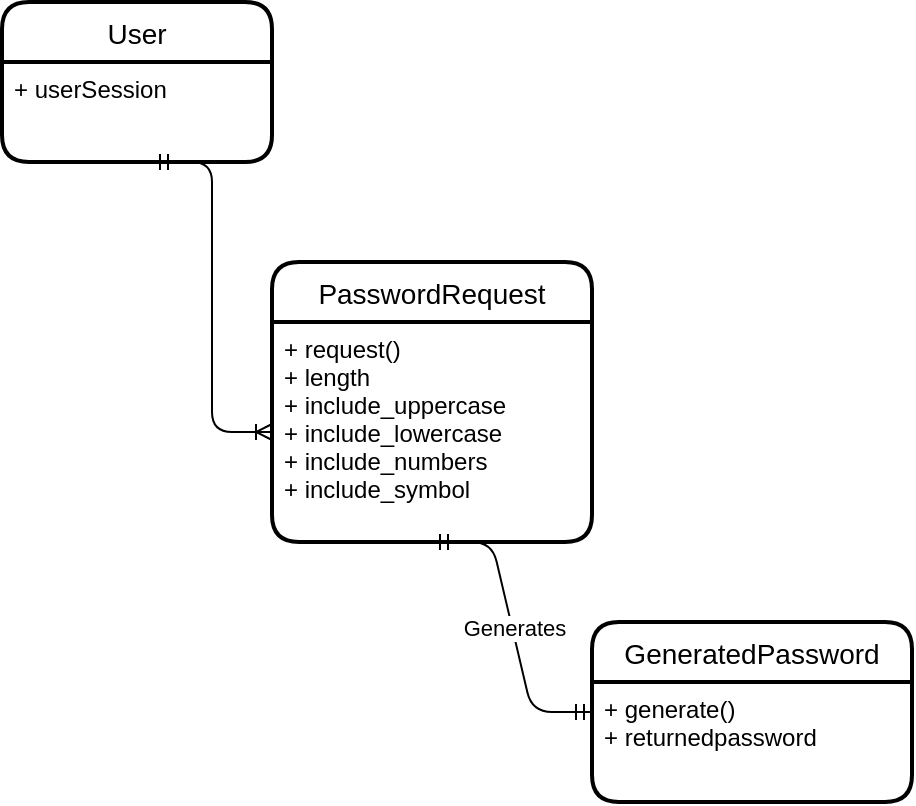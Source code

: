<mxfile>
    <diagram id="v8_8LzQ0bnoZiHMLy8JL" name="Page-1">
        <mxGraphModel dx="497" dy="497" grid="0" gridSize="10" guides="1" tooltips="1" connect="1" arrows="1" fold="1" page="1" pageScale="1" pageWidth="850" pageHeight="1100" math="0" shadow="0">
            <root>
                <mxCell id="0"/>
                <mxCell id="1" parent="0"/>
                <mxCell id="6" value="PasswordRequest" style="swimlane;childLayout=stackLayout;horizontal=1;startSize=30;horizontalStack=0;rounded=1;fontSize=14;fontStyle=0;strokeWidth=2;resizeParent=0;resizeLast=1;shadow=0;dashed=0;align=center;" parent="1" vertex="1">
                    <mxGeometry x="347" y="245" width="160" height="140" as="geometry"/>
                </mxCell>
                <mxCell id="7" value="+ request()&#10;+ length&#10;+ include_uppercase&#10;+ include_lowercase&#10;+ include_numbers&#10;+ include_symbol" style="align=left;strokeColor=none;fillColor=none;spacingLeft=4;fontSize=12;verticalAlign=top;resizable=0;rotatable=0;part=1;fontStyle=0" parent="6" vertex="1">
                    <mxGeometry y="30" width="160" height="110" as="geometry"/>
                </mxCell>
                <mxCell id="10" value="GeneratedPassword" style="swimlane;childLayout=stackLayout;horizontal=1;startSize=30;horizontalStack=0;rounded=1;fontSize=14;fontStyle=0;strokeWidth=2;resizeParent=0;resizeLast=1;shadow=0;dashed=0;align=center;" parent="1" vertex="1">
                    <mxGeometry x="507" y="425" width="160" height="90" as="geometry"/>
                </mxCell>
                <mxCell id="11" value="+ generate()&#10;+ returnedpassword" style="align=left;strokeColor=none;fillColor=none;spacingLeft=4;fontSize=12;verticalAlign=top;resizable=0;rotatable=0;part=1;" parent="10" vertex="1">
                    <mxGeometry y="30" width="160" height="60" as="geometry"/>
                </mxCell>
                <mxCell id="14" value="" style="edgeStyle=entityRelationEdgeStyle;fontSize=12;html=1;endArrow=ERmandOne;startArrow=ERmandOne;entryX=0;entryY=0.25;entryDx=0;entryDy=0;exitX=0.5;exitY=1;exitDx=0;exitDy=0;" parent="1" source="7" target="11" edge="1">
                    <mxGeometry width="100" height="100" relative="1" as="geometry">
                        <mxPoint x="442" y="386" as="sourcePoint"/>
                        <mxPoint x="547" y="465" as="targetPoint"/>
                    </mxGeometry>
                </mxCell>
                <mxCell id="21" value="Generates" style="edgeLabel;html=1;align=center;verticalAlign=middle;resizable=0;points=[];" parent="14" vertex="1" connectable="0">
                    <mxGeometry x="0.004" y="1" relative="1" as="geometry">
                        <mxPoint as="offset"/>
                    </mxGeometry>
                </mxCell>
                <mxCell id="15" value="" style="edgeStyle=entityRelationEdgeStyle;fontSize=12;html=1;endArrow=ERoneToMany;startArrow=ERmandOne;" parent="1" target="7" edge="1">
                    <mxGeometry width="100" height="100" relative="1" as="geometry">
                        <mxPoint x="287" y="195" as="sourcePoint"/>
                        <mxPoint x="387" y="295" as="targetPoint"/>
                    </mxGeometry>
                </mxCell>
                <mxCell id="19" value="User" style="swimlane;childLayout=stackLayout;horizontal=1;startSize=30;horizontalStack=0;rounded=1;fontSize=14;fontStyle=0;strokeWidth=2;resizeParent=0;resizeLast=1;shadow=0;dashed=0;align=center;" parent="1" vertex="1">
                    <mxGeometry x="212" y="115" width="135" height="80" as="geometry"/>
                </mxCell>
                <mxCell id="20" value="+ userSession&#10;" style="align=left;strokeColor=none;fillColor=none;spacingLeft=4;fontSize=12;verticalAlign=top;resizable=0;rotatable=0;part=1;fontStyle=0" parent="19" vertex="1">
                    <mxGeometry y="30" width="135" height="50" as="geometry"/>
                </mxCell>
            </root>
        </mxGraphModel>
    </diagram>
</mxfile>